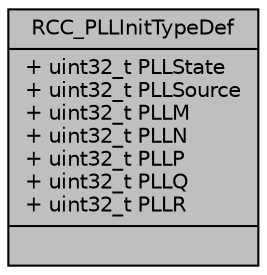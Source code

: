 digraph "RCC_PLLInitTypeDef"
{
 // LATEX_PDF_SIZE
  edge [fontname="Helvetica",fontsize="10",labelfontname="Helvetica",labelfontsize="10"];
  node [fontname="Helvetica",fontsize="10",shape=record];
  Node1 [label="{RCC_PLLInitTypeDef\n|+ uint32_t PLLState\l+ uint32_t PLLSource\l+ uint32_t PLLM\l+ uint32_t PLLN\l+ uint32_t PLLP\l+ uint32_t PLLQ\l+ uint32_t PLLR\l|}",height=0.2,width=0.4,color="black", fillcolor="grey75", style="filled", fontcolor="black",tooltip="RCC PLL configuration structure definition."];
}
